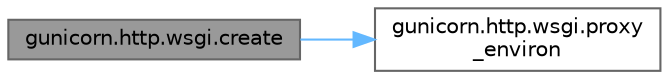 digraph "gunicorn.http.wsgi.create"
{
 // LATEX_PDF_SIZE
  bgcolor="transparent";
  edge [fontname=Helvetica,fontsize=10,labelfontname=Helvetica,labelfontsize=10];
  node [fontname=Helvetica,fontsize=10,shape=box,height=0.2,width=0.4];
  rankdir="LR";
  Node1 [id="Node000001",label="gunicorn.http.wsgi.create",height=0.2,width=0.4,color="gray40", fillcolor="grey60", style="filled", fontcolor="black",tooltip=" "];
  Node1 -> Node2 [id="edge1_Node000001_Node000002",color="steelblue1",style="solid",tooltip=" "];
  Node2 [id="Node000002",label="gunicorn.http.wsgi.proxy\l_environ",height=0.2,width=0.4,color="grey40", fillcolor="white", style="filled",URL="$namespacegunicorn_1_1http_1_1wsgi.html#ae4ef1f7f65d682b908f37ac9561a1d44",tooltip=" "];
}
